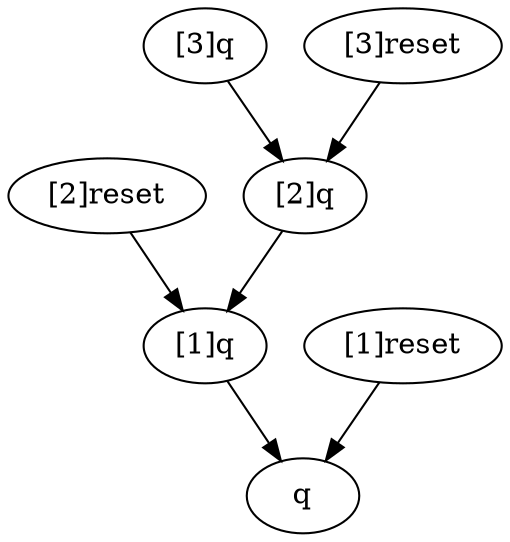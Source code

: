 strict digraph "" {
	"[2]reset"	[complexity=6,
		importance=15.25,
		rank=2.54166666667];
	"[1]q"	[complexity=4,
		importance=3.75,
		rank=0.9375];
	"[2]reset" -> "[1]q";
	q	[complexity=2,
		importance=0.75,
		rank=0.375];
	"[1]q" -> q;
	"[3]q"	[complexity=8,
		importance=63.75,
		rank=7.96875];
	"[2]q"	[complexity=6,
		importance=15.75,
		rank=2.625];
	"[3]q" -> "[2]q";
	"[2]q" -> "[1]q";
	"[1]reset"	[complexity=4,
		importance=3.25,
		rank=0.8125];
	"[1]reset" -> q;
	"[3]reset"	[complexity=8,
		importance=63.25,
		rank=7.90625];
	"[3]reset" -> "[2]q";
}
